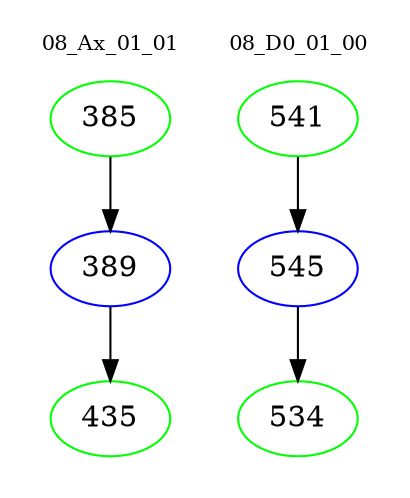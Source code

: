 digraph{
subgraph cluster_0 {
color = white
label = "08_Ax_01_01";
fontsize=10;
T0_385 [label="385", color="green"]
T0_385 -> T0_389 [color="black"]
T0_389 [label="389", color="blue"]
T0_389 -> T0_435 [color="black"]
T0_435 [label="435", color="green"]
}
subgraph cluster_1 {
color = white
label = "08_D0_01_00";
fontsize=10;
T1_541 [label="541", color="green"]
T1_541 -> T1_545 [color="black"]
T1_545 [label="545", color="blue"]
T1_545 -> T1_534 [color="black"]
T1_534 [label="534", color="green"]
}
}
